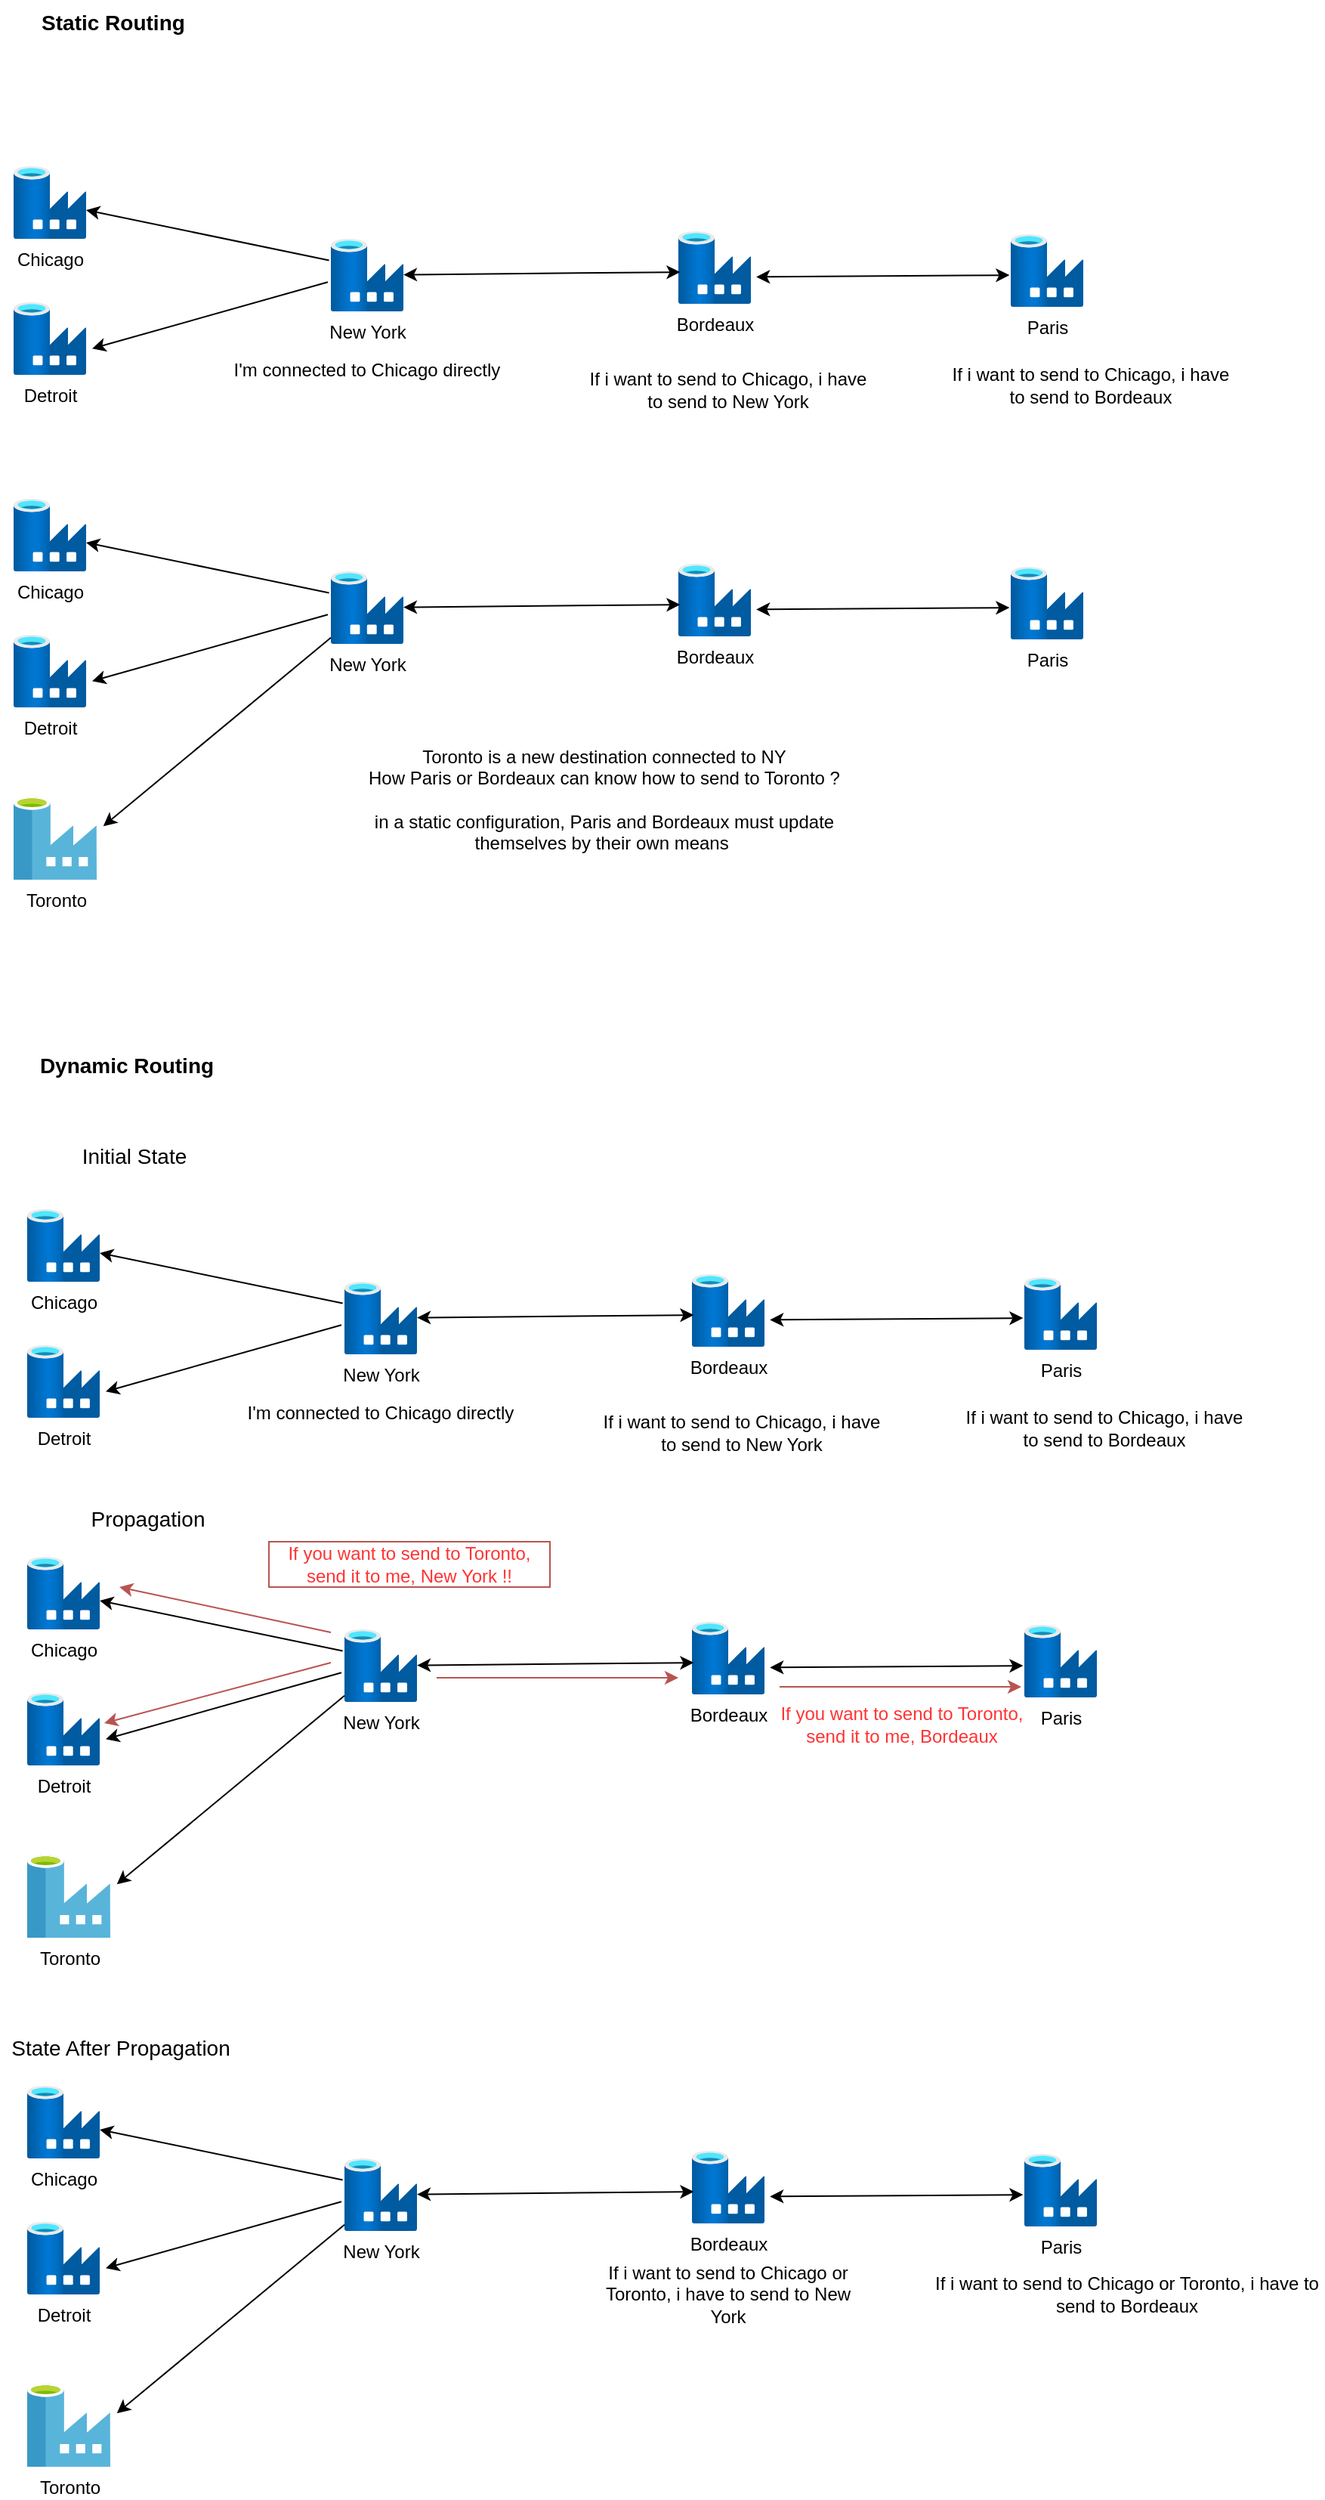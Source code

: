 <mxfile version="20.8.16" type="device"><diagram name="BGP" id="EbrZ-Vr0a_WRYrz36heH"><mxGraphModel dx="1863" dy="702" grid="1" gridSize="10" guides="1" tooltips="1" connect="1" arrows="1" fold="1" page="1" pageScale="1" pageWidth="827" pageHeight="1169" math="0" shadow="0"><root><mxCell id="0"/><mxCell id="1" parent="0"/><mxCell id="i50v0PHP2x9_4v2j828F-2" value="Chicago" style="aspect=fixed;html=1;points=[];align=center;image;fontSize=12;image=img/lib/azure2/databases/Data_Factory.svg;" vertex="1" parent="1"><mxGeometry x="-40" y="140" width="48" height="48" as="geometry"/></mxCell><mxCell id="i50v0PHP2x9_4v2j828F-3" value="Detroit" style="aspect=fixed;html=1;points=[];align=center;image;fontSize=12;image=img/lib/azure2/databases/Data_Factory.svg;" vertex="1" parent="1"><mxGeometry x="-40" y="230" width="48" height="48" as="geometry"/></mxCell><mxCell id="i50v0PHP2x9_4v2j828F-4" value="New York" style="aspect=fixed;html=1;points=[];align=center;image;fontSize=12;image=img/lib/azure2/databases/Data_Factory.svg;" vertex="1" parent="1"><mxGeometry x="170" y="188" width="48" height="48" as="geometry"/></mxCell><mxCell id="i50v0PHP2x9_4v2j828F-5" value="Bordeaux" style="aspect=fixed;html=1;points=[];align=center;image;fontSize=12;image=img/lib/azure2/databases/Data_Factory.svg;" vertex="1" parent="1"><mxGeometry x="400" y="183" width="48" height="48" as="geometry"/></mxCell><mxCell id="i50v0PHP2x9_4v2j828F-6" value="Paris" style="aspect=fixed;html=1;points=[];align=center;image;fontSize=12;image=img/lib/azure2/databases/Data_Factory.svg;" vertex="1" parent="1"><mxGeometry x="620" y="185" width="48" height="48" as="geometry"/></mxCell><mxCell id="i50v0PHP2x9_4v2j828F-7" value="" style="endArrow=classic;html=1;rounded=0;exitX=-0.025;exitY=0.296;exitDx=0;exitDy=0;exitPerimeter=0;" edge="1" parent="1" source="i50v0PHP2x9_4v2j828F-4" target="i50v0PHP2x9_4v2j828F-2"><mxGeometry width="50" height="50" relative="1" as="geometry"><mxPoint x="390" y="390" as="sourcePoint"/><mxPoint x="440" y="340" as="targetPoint"/></mxGeometry></mxCell><mxCell id="i50v0PHP2x9_4v2j828F-8" value="" style="endArrow=classic;html=1;rounded=0;exitX=-0.042;exitY=0.596;exitDx=0;exitDy=0;exitPerimeter=0;entryX=1.083;entryY=0.638;entryDx=0;entryDy=0;entryPerimeter=0;" edge="1" parent="1" source="i50v0PHP2x9_4v2j828F-4" target="i50v0PHP2x9_4v2j828F-3"><mxGeometry width="50" height="50" relative="1" as="geometry"><mxPoint x="238.8" y="212.208" as="sourcePoint"/><mxPoint x="118" y="180.333" as="targetPoint"/></mxGeometry></mxCell><mxCell id="i50v0PHP2x9_4v2j828F-9" value="" style="endArrow=classic;startArrow=classic;html=1;rounded=0;entryX=0.025;entryY=0.563;entryDx=0;entryDy=0;entryPerimeter=0;" edge="1" parent="1" source="i50v0PHP2x9_4v2j828F-4" target="i50v0PHP2x9_4v2j828F-5"><mxGeometry width="50" height="50" relative="1" as="geometry"><mxPoint x="280" y="215" as="sourcePoint"/><mxPoint x="440" y="340" as="targetPoint"/></mxGeometry></mxCell><mxCell id="i50v0PHP2x9_4v2j828F-11" value="" style="endArrow=classic;startArrow=classic;html=1;rounded=0;exitX=1.075;exitY=0.629;exitDx=0;exitDy=0;exitPerimeter=0;entryX=-0.017;entryY=0.563;entryDx=0;entryDy=0;entryPerimeter=0;" edge="1" parent="1" source="i50v0PHP2x9_4v2j828F-5" target="i50v0PHP2x9_4v2j828F-6"><mxGeometry width="50" height="50" relative="1" as="geometry"><mxPoint x="390" y="390" as="sourcePoint"/><mxPoint x="440" y="340" as="targetPoint"/></mxGeometry></mxCell><mxCell id="i50v0PHP2x9_4v2j828F-12" value="If i want to send to Chicago, i have to send to Bordeaux" style="text;html=1;strokeColor=none;fillColor=none;align=center;verticalAlign=middle;whiteSpace=wrap;rounded=0;" vertex="1" parent="1"><mxGeometry x="580" y="270" width="186" height="30" as="geometry"/></mxCell><mxCell id="i50v0PHP2x9_4v2j828F-13" value="If i want to send to Chicago, i have to send to New York" style="text;html=1;strokeColor=none;fillColor=none;align=center;verticalAlign=middle;whiteSpace=wrap;rounded=0;" vertex="1" parent="1"><mxGeometry x="340" y="273" width="186" height="30" as="geometry"/></mxCell><mxCell id="i50v0PHP2x9_4v2j828F-14" value="I'm connected to Chicago directly" style="text;html=1;strokeColor=none;fillColor=none;align=center;verticalAlign=middle;whiteSpace=wrap;rounded=0;" vertex="1" parent="1"><mxGeometry x="101" y="260" width="186" height="30" as="geometry"/></mxCell><mxCell id="i50v0PHP2x9_4v2j828F-15" value="Chicago" style="aspect=fixed;html=1;points=[];align=center;image;fontSize=12;image=img/lib/azure2/databases/Data_Factory.svg;" vertex="1" parent="1"><mxGeometry x="-40" y="360" width="48" height="48" as="geometry"/></mxCell><mxCell id="i50v0PHP2x9_4v2j828F-16" value="Detroit" style="aspect=fixed;html=1;points=[];align=center;image;fontSize=12;image=img/lib/azure2/databases/Data_Factory.svg;" vertex="1" parent="1"><mxGeometry x="-40" y="450" width="48" height="48" as="geometry"/></mxCell><mxCell id="i50v0PHP2x9_4v2j828F-17" value="New York" style="aspect=fixed;html=1;points=[];align=center;image;fontSize=12;image=img/lib/azure2/databases/Data_Factory.svg;" vertex="1" parent="1"><mxGeometry x="170" y="408" width="48" height="48" as="geometry"/></mxCell><mxCell id="i50v0PHP2x9_4v2j828F-18" value="Bordeaux" style="aspect=fixed;html=1;points=[];align=center;image;fontSize=12;image=img/lib/azure2/databases/Data_Factory.svg;" vertex="1" parent="1"><mxGeometry x="400" y="403" width="48" height="48" as="geometry"/></mxCell><mxCell id="i50v0PHP2x9_4v2j828F-19" value="Paris" style="aspect=fixed;html=1;points=[];align=center;image;fontSize=12;image=img/lib/azure2/databases/Data_Factory.svg;" vertex="1" parent="1"><mxGeometry x="620" y="405" width="48" height="48" as="geometry"/></mxCell><mxCell id="i50v0PHP2x9_4v2j828F-20" value="" style="endArrow=classic;html=1;rounded=0;exitX=-0.025;exitY=0.296;exitDx=0;exitDy=0;exitPerimeter=0;" edge="1" parent="1" source="i50v0PHP2x9_4v2j828F-17" target="i50v0PHP2x9_4v2j828F-15"><mxGeometry width="50" height="50" relative="1" as="geometry"><mxPoint x="390" y="610" as="sourcePoint"/><mxPoint x="440" y="560" as="targetPoint"/></mxGeometry></mxCell><mxCell id="i50v0PHP2x9_4v2j828F-21" value="" style="endArrow=classic;html=1;rounded=0;exitX=-0.042;exitY=0.596;exitDx=0;exitDy=0;exitPerimeter=0;entryX=1.083;entryY=0.638;entryDx=0;entryDy=0;entryPerimeter=0;" edge="1" parent="1" source="i50v0PHP2x9_4v2j828F-17" target="i50v0PHP2x9_4v2j828F-16"><mxGeometry width="50" height="50" relative="1" as="geometry"><mxPoint x="238.8" y="432.208" as="sourcePoint"/><mxPoint x="118" y="400.333" as="targetPoint"/></mxGeometry></mxCell><mxCell id="i50v0PHP2x9_4v2j828F-22" value="" style="endArrow=classic;startArrow=classic;html=1;rounded=0;entryX=0.025;entryY=0.563;entryDx=0;entryDy=0;entryPerimeter=0;" edge="1" parent="1" source="i50v0PHP2x9_4v2j828F-17" target="i50v0PHP2x9_4v2j828F-18"><mxGeometry width="50" height="50" relative="1" as="geometry"><mxPoint x="280" y="435" as="sourcePoint"/><mxPoint x="440" y="560" as="targetPoint"/></mxGeometry></mxCell><mxCell id="i50v0PHP2x9_4v2j828F-23" value="" style="endArrow=classic;startArrow=classic;html=1;rounded=0;exitX=1.075;exitY=0.629;exitDx=0;exitDy=0;exitPerimeter=0;entryX=-0.017;entryY=0.563;entryDx=0;entryDy=0;entryPerimeter=0;" edge="1" parent="1" source="i50v0PHP2x9_4v2j828F-18" target="i50v0PHP2x9_4v2j828F-19"><mxGeometry width="50" height="50" relative="1" as="geometry"><mxPoint x="390" y="610" as="sourcePoint"/><mxPoint x="440" y="560" as="targetPoint"/></mxGeometry></mxCell><mxCell id="i50v0PHP2x9_4v2j828F-27" value="Toronto" style="sketch=0;aspect=fixed;html=1;points=[];align=center;image;fontSize=12;image=img/lib/mscae/Data_Factory.svg;" vertex="1" parent="1"><mxGeometry x="-40" y="557" width="55" height="55" as="geometry"/></mxCell><mxCell id="i50v0PHP2x9_4v2j828F-28" value="" style="endArrow=classic;html=1;rounded=0;entryX=1.08;entryY=0.356;entryDx=0;entryDy=0;entryPerimeter=0;" edge="1" parent="1" source="i50v0PHP2x9_4v2j828F-17" target="i50v0PHP2x9_4v2j828F-27"><mxGeometry width="50" height="50" relative="1" as="geometry"><mxPoint x="390" y="460" as="sourcePoint"/><mxPoint x="440" y="410" as="targetPoint"/></mxGeometry></mxCell><mxCell id="i50v0PHP2x9_4v2j828F-29" value="Toronto is a new destination connected to NY&lt;br&gt;How Paris or Bordeaux can know how to send to Toronto ?&lt;br&gt;&lt;br&gt;in a static configuration, Paris and Bordeaux must update themselves by their own means&amp;nbsp;" style="text;html=1;strokeColor=none;fillColor=none;align=center;verticalAlign=middle;whiteSpace=wrap;rounded=0;" vertex="1" parent="1"><mxGeometry x="176" y="520" width="350" height="77" as="geometry"/></mxCell><mxCell id="i50v0PHP2x9_4v2j828F-30" value="Static Routing" style="text;html=1;strokeColor=none;fillColor=none;align=center;verticalAlign=middle;whiteSpace=wrap;rounded=0;fontStyle=1;fontSize=14;" vertex="1" parent="1"><mxGeometry x="-49" y="30" width="150" height="30" as="geometry"/></mxCell><mxCell id="i50v0PHP2x9_4v2j828F-31" value="Chicago" style="aspect=fixed;html=1;points=[];align=center;image;fontSize=12;image=img/lib/azure2/databases/Data_Factory.svg;" vertex="1" parent="1"><mxGeometry x="-31" y="830" width="48" height="48" as="geometry"/></mxCell><mxCell id="i50v0PHP2x9_4v2j828F-32" value="Detroit" style="aspect=fixed;html=1;points=[];align=center;image;fontSize=12;image=img/lib/azure2/databases/Data_Factory.svg;" vertex="1" parent="1"><mxGeometry x="-31" y="920" width="48" height="48" as="geometry"/></mxCell><mxCell id="i50v0PHP2x9_4v2j828F-33" value="New York" style="aspect=fixed;html=1;points=[];align=center;image;fontSize=12;image=img/lib/azure2/databases/Data_Factory.svg;" vertex="1" parent="1"><mxGeometry x="179" y="878" width="48" height="48" as="geometry"/></mxCell><mxCell id="i50v0PHP2x9_4v2j828F-34" value="Bordeaux" style="aspect=fixed;html=1;points=[];align=center;image;fontSize=12;image=img/lib/azure2/databases/Data_Factory.svg;" vertex="1" parent="1"><mxGeometry x="409" y="873" width="48" height="48" as="geometry"/></mxCell><mxCell id="i50v0PHP2x9_4v2j828F-35" value="Paris" style="aspect=fixed;html=1;points=[];align=center;image;fontSize=12;image=img/lib/azure2/databases/Data_Factory.svg;" vertex="1" parent="1"><mxGeometry x="629" y="875" width="48" height="48" as="geometry"/></mxCell><mxCell id="i50v0PHP2x9_4v2j828F-36" value="" style="endArrow=classic;html=1;rounded=0;exitX=-0.025;exitY=0.296;exitDx=0;exitDy=0;exitPerimeter=0;" edge="1" parent="1" source="i50v0PHP2x9_4v2j828F-33" target="i50v0PHP2x9_4v2j828F-31"><mxGeometry width="50" height="50" relative="1" as="geometry"><mxPoint x="399" y="1080" as="sourcePoint"/><mxPoint x="449" y="1030" as="targetPoint"/></mxGeometry></mxCell><mxCell id="i50v0PHP2x9_4v2j828F-37" value="" style="endArrow=classic;html=1;rounded=0;exitX=-0.042;exitY=0.596;exitDx=0;exitDy=0;exitPerimeter=0;entryX=1.083;entryY=0.638;entryDx=0;entryDy=0;entryPerimeter=0;" edge="1" parent="1" source="i50v0PHP2x9_4v2j828F-33" target="i50v0PHP2x9_4v2j828F-32"><mxGeometry width="50" height="50" relative="1" as="geometry"><mxPoint x="247.8" y="902.208" as="sourcePoint"/><mxPoint x="127" y="870.333" as="targetPoint"/></mxGeometry></mxCell><mxCell id="i50v0PHP2x9_4v2j828F-38" value="" style="endArrow=classic;startArrow=classic;html=1;rounded=0;entryX=0.025;entryY=0.563;entryDx=0;entryDy=0;entryPerimeter=0;" edge="1" parent="1" source="i50v0PHP2x9_4v2j828F-33" target="i50v0PHP2x9_4v2j828F-34"><mxGeometry width="50" height="50" relative="1" as="geometry"><mxPoint x="289" y="905" as="sourcePoint"/><mxPoint x="449" y="1030" as="targetPoint"/></mxGeometry></mxCell><mxCell id="i50v0PHP2x9_4v2j828F-39" value="" style="endArrow=classic;startArrow=classic;html=1;rounded=0;exitX=1.075;exitY=0.629;exitDx=0;exitDy=0;exitPerimeter=0;entryX=-0.017;entryY=0.563;entryDx=0;entryDy=0;entryPerimeter=0;" edge="1" parent="1" source="i50v0PHP2x9_4v2j828F-34" target="i50v0PHP2x9_4v2j828F-35"><mxGeometry width="50" height="50" relative="1" as="geometry"><mxPoint x="399" y="1080" as="sourcePoint"/><mxPoint x="449" y="1030" as="targetPoint"/></mxGeometry></mxCell><mxCell id="i50v0PHP2x9_4v2j828F-40" value="If i want to send to Chicago, i have to send to Bordeaux" style="text;html=1;strokeColor=none;fillColor=none;align=center;verticalAlign=middle;whiteSpace=wrap;rounded=0;" vertex="1" parent="1"><mxGeometry x="589" y="960" width="186" height="30" as="geometry"/></mxCell><mxCell id="i50v0PHP2x9_4v2j828F-41" value="If i want to send to Chicago, i have to send to New York" style="text;html=1;strokeColor=none;fillColor=none;align=center;verticalAlign=middle;whiteSpace=wrap;rounded=0;" vertex="1" parent="1"><mxGeometry x="349" y="963" width="186" height="30" as="geometry"/></mxCell><mxCell id="i50v0PHP2x9_4v2j828F-42" value="I'm connected to Chicago directly" style="text;html=1;strokeColor=none;fillColor=none;align=center;verticalAlign=middle;whiteSpace=wrap;rounded=0;" vertex="1" parent="1"><mxGeometry x="110" y="950" width="186" height="30" as="geometry"/></mxCell><mxCell id="i50v0PHP2x9_4v2j828F-43" value="Chicago" style="aspect=fixed;html=1;points=[];align=center;image;fontSize=12;image=img/lib/azure2/databases/Data_Factory.svg;" vertex="1" parent="1"><mxGeometry x="-31" y="1060" width="48" height="48" as="geometry"/></mxCell><mxCell id="i50v0PHP2x9_4v2j828F-44" value="Detroit" style="aspect=fixed;html=1;points=[];align=center;image;fontSize=12;image=img/lib/azure2/databases/Data_Factory.svg;" vertex="1" parent="1"><mxGeometry x="-31" y="1150" width="48" height="48" as="geometry"/></mxCell><mxCell id="i50v0PHP2x9_4v2j828F-45" value="New York" style="aspect=fixed;html=1;points=[];align=center;image;fontSize=12;image=img/lib/azure2/databases/Data_Factory.svg;" vertex="1" parent="1"><mxGeometry x="179" y="1108" width="48" height="48" as="geometry"/></mxCell><mxCell id="i50v0PHP2x9_4v2j828F-46" value="Bordeaux" style="aspect=fixed;html=1;points=[];align=center;image;fontSize=12;image=img/lib/azure2/databases/Data_Factory.svg;" vertex="1" parent="1"><mxGeometry x="409" y="1103" width="48" height="48" as="geometry"/></mxCell><mxCell id="i50v0PHP2x9_4v2j828F-47" value="Paris" style="aspect=fixed;html=1;points=[];align=center;image;fontSize=12;image=img/lib/azure2/databases/Data_Factory.svg;" vertex="1" parent="1"><mxGeometry x="629" y="1105" width="48" height="48" as="geometry"/></mxCell><mxCell id="i50v0PHP2x9_4v2j828F-48" value="" style="endArrow=classic;html=1;rounded=0;exitX=-0.025;exitY=0.296;exitDx=0;exitDy=0;exitPerimeter=0;" edge="1" parent="1" source="i50v0PHP2x9_4v2j828F-45" target="i50v0PHP2x9_4v2j828F-43"><mxGeometry width="50" height="50" relative="1" as="geometry"><mxPoint x="399" y="1310" as="sourcePoint"/><mxPoint x="449" y="1260" as="targetPoint"/></mxGeometry></mxCell><mxCell id="i50v0PHP2x9_4v2j828F-49" value="" style="endArrow=classic;html=1;rounded=0;exitX=-0.042;exitY=0.596;exitDx=0;exitDy=0;exitPerimeter=0;entryX=1.083;entryY=0.638;entryDx=0;entryDy=0;entryPerimeter=0;" edge="1" parent="1" source="i50v0PHP2x9_4v2j828F-45" target="i50v0PHP2x9_4v2j828F-44"><mxGeometry width="50" height="50" relative="1" as="geometry"><mxPoint x="247.8" y="1132.208" as="sourcePoint"/><mxPoint x="127" y="1100.333" as="targetPoint"/></mxGeometry></mxCell><mxCell id="i50v0PHP2x9_4v2j828F-50" value="" style="endArrow=classic;startArrow=classic;html=1;rounded=0;entryX=0.025;entryY=0.563;entryDx=0;entryDy=0;entryPerimeter=0;" edge="1" parent="1" source="i50v0PHP2x9_4v2j828F-45" target="i50v0PHP2x9_4v2j828F-46"><mxGeometry width="50" height="50" relative="1" as="geometry"><mxPoint x="289" y="1135" as="sourcePoint"/><mxPoint x="449" y="1260" as="targetPoint"/></mxGeometry></mxCell><mxCell id="i50v0PHP2x9_4v2j828F-51" value="" style="endArrow=classic;startArrow=classic;html=1;rounded=0;exitX=1.075;exitY=0.629;exitDx=0;exitDy=0;exitPerimeter=0;entryX=-0.017;entryY=0.563;entryDx=0;entryDy=0;entryPerimeter=0;" edge="1" parent="1" source="i50v0PHP2x9_4v2j828F-46" target="i50v0PHP2x9_4v2j828F-47"><mxGeometry width="50" height="50" relative="1" as="geometry"><mxPoint x="399" y="1310" as="sourcePoint"/><mxPoint x="449" y="1260" as="targetPoint"/></mxGeometry></mxCell><mxCell id="i50v0PHP2x9_4v2j828F-52" value="Toronto" style="sketch=0;aspect=fixed;html=1;points=[];align=center;image;fontSize=12;image=img/lib/mscae/Data_Factory.svg;" vertex="1" parent="1"><mxGeometry x="-31" y="1257" width="55" height="55" as="geometry"/></mxCell><mxCell id="i50v0PHP2x9_4v2j828F-53" value="" style="endArrow=classic;html=1;rounded=0;entryX=1.08;entryY=0.356;entryDx=0;entryDy=0;entryPerimeter=0;" edge="1" parent="1" source="i50v0PHP2x9_4v2j828F-45" target="i50v0PHP2x9_4v2j828F-52"><mxGeometry width="50" height="50" relative="1" as="geometry"><mxPoint x="399" y="1160" as="sourcePoint"/><mxPoint x="449" y="1110" as="targetPoint"/></mxGeometry></mxCell><mxCell id="i50v0PHP2x9_4v2j828F-55" value="Dynamic Routing" style="text;html=1;strokeColor=none;fillColor=none;align=center;verticalAlign=middle;whiteSpace=wrap;rounded=0;fontStyle=1;fontSize=14;" vertex="1" parent="1"><mxGeometry x="-40" y="720" width="150" height="30" as="geometry"/></mxCell><mxCell id="i50v0PHP2x9_4v2j828F-56" value="" style="endArrow=classic;html=1;rounded=0;fontSize=14;fillColor=#f8cecc;strokeColor=#b85450;" edge="1" parent="1"><mxGeometry width="50" height="50" relative="1" as="geometry"><mxPoint x="240" y="1140" as="sourcePoint"/><mxPoint x="400" y="1140" as="targetPoint"/></mxGeometry></mxCell><mxCell id="i50v0PHP2x9_4v2j828F-57" value="If you want to send to Toronto, send it to me, New York !!" style="text;html=1;strokeColor=#b85450;fillColor=none;align=center;verticalAlign=middle;whiteSpace=wrap;rounded=0;fontColor=#FF3333;" vertex="1" parent="1"><mxGeometry x="129" y="1050" width="186" height="30" as="geometry"/></mxCell><mxCell id="i50v0PHP2x9_4v2j828F-58" value="" style="endArrow=classic;html=1;rounded=0;fontSize=14;fillColor=#f8cecc;strokeColor=#b85450;" edge="1" parent="1"><mxGeometry width="50" height="50" relative="1" as="geometry"><mxPoint x="467" y="1146" as="sourcePoint"/><mxPoint x="627" y="1146" as="targetPoint"/></mxGeometry></mxCell><mxCell id="i50v0PHP2x9_4v2j828F-59" value="If you want to send to Toronto, send it to me, Bordeaux" style="text;html=1;strokeColor=none;fillColor=none;align=center;verticalAlign=middle;whiteSpace=wrap;rounded=0;fontColor=#FF3333;" vertex="1" parent="1"><mxGeometry x="455" y="1156" width="186" height="30" as="geometry"/></mxCell><mxCell id="i50v0PHP2x9_4v2j828F-60" value="Chicago" style="aspect=fixed;html=1;points=[];align=center;image;fontSize=12;image=img/lib/azure2/databases/Data_Factory.svg;" vertex="1" parent="1"><mxGeometry x="-31" y="1410" width="48" height="48" as="geometry"/></mxCell><mxCell id="i50v0PHP2x9_4v2j828F-61" value="Detroit" style="aspect=fixed;html=1;points=[];align=center;image;fontSize=12;image=img/lib/azure2/databases/Data_Factory.svg;" vertex="1" parent="1"><mxGeometry x="-31" y="1500" width="48" height="48" as="geometry"/></mxCell><mxCell id="i50v0PHP2x9_4v2j828F-62" value="New York" style="aspect=fixed;html=1;points=[];align=center;image;fontSize=12;image=img/lib/azure2/databases/Data_Factory.svg;" vertex="1" parent="1"><mxGeometry x="179" y="1458" width="48" height="48" as="geometry"/></mxCell><mxCell id="i50v0PHP2x9_4v2j828F-63" value="Bordeaux" style="aspect=fixed;html=1;points=[];align=center;image;fontSize=12;image=img/lib/azure2/databases/Data_Factory.svg;" vertex="1" parent="1"><mxGeometry x="409" y="1453" width="48" height="48" as="geometry"/></mxCell><mxCell id="i50v0PHP2x9_4v2j828F-64" value="Paris" style="aspect=fixed;html=1;points=[];align=center;image;fontSize=12;image=img/lib/azure2/databases/Data_Factory.svg;" vertex="1" parent="1"><mxGeometry x="629" y="1455" width="48" height="48" as="geometry"/></mxCell><mxCell id="i50v0PHP2x9_4v2j828F-65" value="" style="endArrow=classic;html=1;rounded=0;exitX=-0.025;exitY=0.296;exitDx=0;exitDy=0;exitPerimeter=0;" edge="1" parent="1" source="i50v0PHP2x9_4v2j828F-62" target="i50v0PHP2x9_4v2j828F-60"><mxGeometry width="50" height="50" relative="1" as="geometry"><mxPoint x="399" y="1660" as="sourcePoint"/><mxPoint x="449" y="1610" as="targetPoint"/></mxGeometry></mxCell><mxCell id="i50v0PHP2x9_4v2j828F-66" value="" style="endArrow=classic;html=1;rounded=0;exitX=-0.042;exitY=0.596;exitDx=0;exitDy=0;exitPerimeter=0;entryX=1.083;entryY=0.638;entryDx=0;entryDy=0;entryPerimeter=0;" edge="1" parent="1" source="i50v0PHP2x9_4v2j828F-62" target="i50v0PHP2x9_4v2j828F-61"><mxGeometry width="50" height="50" relative="1" as="geometry"><mxPoint x="247.8" y="1482.208" as="sourcePoint"/><mxPoint x="127" y="1450.333" as="targetPoint"/></mxGeometry></mxCell><mxCell id="i50v0PHP2x9_4v2j828F-67" value="" style="endArrow=classic;startArrow=classic;html=1;rounded=0;entryX=0.025;entryY=0.563;entryDx=0;entryDy=0;entryPerimeter=0;" edge="1" parent="1" source="i50v0PHP2x9_4v2j828F-62" target="i50v0PHP2x9_4v2j828F-63"><mxGeometry width="50" height="50" relative="1" as="geometry"><mxPoint x="289" y="1485" as="sourcePoint"/><mxPoint x="449" y="1610" as="targetPoint"/></mxGeometry></mxCell><mxCell id="i50v0PHP2x9_4v2j828F-68" value="" style="endArrow=classic;startArrow=classic;html=1;rounded=0;exitX=1.075;exitY=0.629;exitDx=0;exitDy=0;exitPerimeter=0;entryX=-0.017;entryY=0.563;entryDx=0;entryDy=0;entryPerimeter=0;" edge="1" parent="1" source="i50v0PHP2x9_4v2j828F-63" target="i50v0PHP2x9_4v2j828F-64"><mxGeometry width="50" height="50" relative="1" as="geometry"><mxPoint x="399" y="1660" as="sourcePoint"/><mxPoint x="449" y="1610" as="targetPoint"/></mxGeometry></mxCell><mxCell id="i50v0PHP2x9_4v2j828F-69" value="Toronto" style="sketch=0;aspect=fixed;html=1;points=[];align=center;image;fontSize=12;image=img/lib/mscae/Data_Factory.svg;" vertex="1" parent="1"><mxGeometry x="-31" y="1607" width="55" height="55" as="geometry"/></mxCell><mxCell id="i50v0PHP2x9_4v2j828F-70" value="" style="endArrow=classic;html=1;rounded=0;entryX=1.08;entryY=0.356;entryDx=0;entryDy=0;entryPerimeter=0;" edge="1" parent="1" source="i50v0PHP2x9_4v2j828F-62" target="i50v0PHP2x9_4v2j828F-69"><mxGeometry width="50" height="50" relative="1" as="geometry"><mxPoint x="399" y="1510" as="sourcePoint"/><mxPoint x="449" y="1460" as="targetPoint"/></mxGeometry></mxCell><mxCell id="i50v0PHP2x9_4v2j828F-75" value="If i want to send to Chicago or Toronto, i have to send to Bordeaux" style="text;html=1;strokeColor=none;fillColor=none;align=center;verticalAlign=middle;whiteSpace=wrap;rounded=0;" vertex="1" parent="1"><mxGeometry x="567" y="1533" width="260" height="30" as="geometry"/></mxCell><mxCell id="i50v0PHP2x9_4v2j828F-76" value="If i want to send to Chicago or Toronto, i have to send to New York" style="text;html=1;strokeColor=none;fillColor=none;align=center;verticalAlign=middle;whiteSpace=wrap;rounded=0;" vertex="1" parent="1"><mxGeometry x="340" y="1533" width="186" height="30" as="geometry"/></mxCell><mxCell id="i50v0PHP2x9_4v2j828F-77" value="State After Propagation" style="text;html=1;strokeColor=none;fillColor=none;align=center;verticalAlign=middle;whiteSpace=wrap;rounded=0;fontSize=14;" vertex="1" parent="1"><mxGeometry x="-49" y="1370" width="160" height="30" as="geometry"/></mxCell><mxCell id="i50v0PHP2x9_4v2j828F-78" value="Propagation" style="text;html=1;strokeColor=none;fillColor=none;align=center;verticalAlign=middle;whiteSpace=wrap;rounded=0;fontSize=14;" vertex="1" parent="1"><mxGeometry x="-31" y="1020" width="160" height="30" as="geometry"/></mxCell><mxCell id="i50v0PHP2x9_4v2j828F-79" value="Initial State" style="text;html=1;strokeColor=none;fillColor=none;align=center;verticalAlign=middle;whiteSpace=wrap;rounded=0;fontSize=14;" vertex="1" parent="1"><mxGeometry x="-40" y="780" width="160" height="30" as="geometry"/></mxCell><mxCell id="i50v0PHP2x9_4v2j828F-80" value="" style="endArrow=classic;html=1;rounded=0;fontSize=14;fillColor=#f8cecc;strokeColor=#b85450;" edge="1" parent="1"><mxGeometry width="50" height="50" relative="1" as="geometry"><mxPoint x="170" y="1110" as="sourcePoint"/><mxPoint x="30" y="1080" as="targetPoint"/></mxGeometry></mxCell><mxCell id="i50v0PHP2x9_4v2j828F-81" value="" style="endArrow=classic;html=1;rounded=0;fontSize=14;fillColor=#f8cecc;strokeColor=#b85450;" edge="1" parent="1"><mxGeometry width="50" height="50" relative="1" as="geometry"><mxPoint x="170" y="1130" as="sourcePoint"/><mxPoint x="20" y="1170" as="targetPoint"/></mxGeometry></mxCell></root></mxGraphModel></diagram></mxfile>